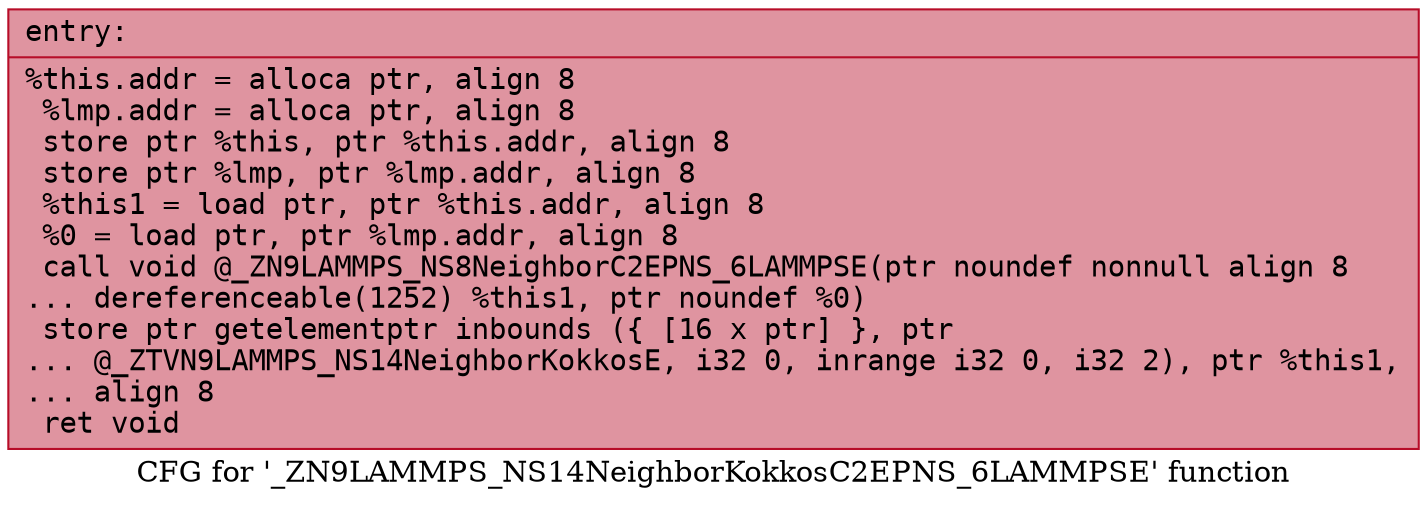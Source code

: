 digraph "CFG for '_ZN9LAMMPS_NS14NeighborKokkosC2EPNS_6LAMMPSE' function" {
	label="CFG for '_ZN9LAMMPS_NS14NeighborKokkosC2EPNS_6LAMMPSE' function";

	Node0x565291c8aaf0 [shape=record,color="#b70d28ff", style=filled, fillcolor="#b70d2870" fontname="Courier",label="{entry:\l|  %this.addr = alloca ptr, align 8\l  %lmp.addr = alloca ptr, align 8\l  store ptr %this, ptr %this.addr, align 8\l  store ptr %lmp, ptr %lmp.addr, align 8\l  %this1 = load ptr, ptr %this.addr, align 8\l  %0 = load ptr, ptr %lmp.addr, align 8\l  call void @_ZN9LAMMPS_NS8NeighborC2EPNS_6LAMMPSE(ptr noundef nonnull align 8\l... dereferenceable(1252) %this1, ptr noundef %0)\l  store ptr getelementptr inbounds (\{ [16 x ptr] \}, ptr\l... @_ZTVN9LAMMPS_NS14NeighborKokkosE, i32 0, inrange i32 0, i32 2), ptr %this1,\l... align 8\l  ret void\l}"];
}
